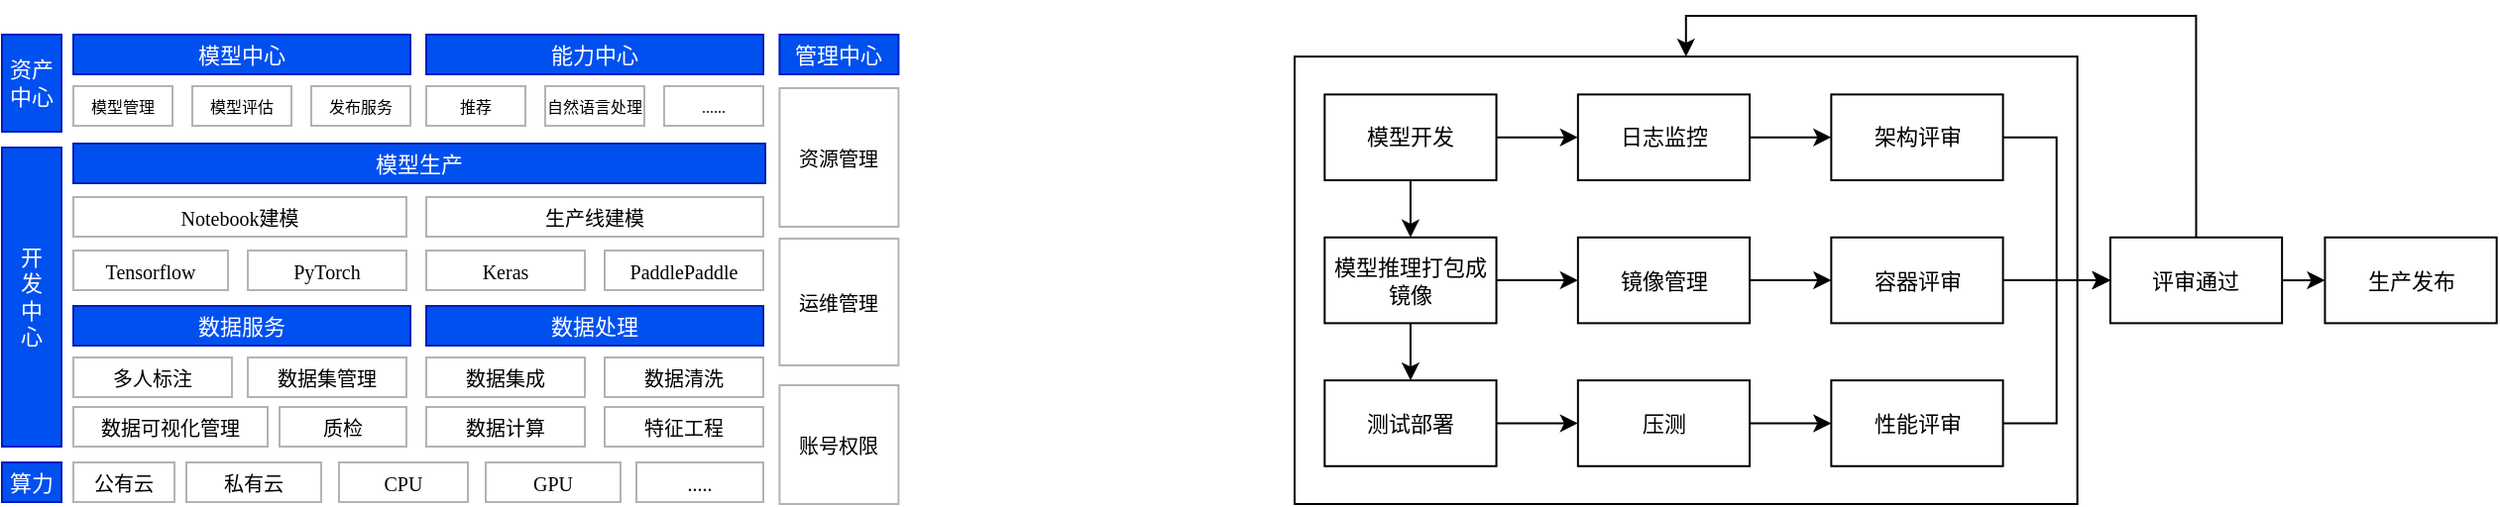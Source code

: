 <mxfile version="15.0.3" type="github">
  <diagram id="Ht1M8jgEwFfnCIfOTk4-" name="Page-1">
    <mxGraphModel dx="1791" dy="468" grid="0" gridSize="10" guides="1" tooltips="1" connect="1" arrows="1" fold="1" page="1" pageScale="1" pageWidth="827" pageHeight="1169" math="0" shadow="0">
      <root>
        <mxCell id="0" />
        <mxCell id="1" parent="0" />
        <mxCell id="sR6iaG6ek7NB8Ki9UmXm-3" value="公有云" style="rounded=0;whiteSpace=wrap;html=1;strokeColor=#B3B3B3;fontFamily=Times New Roman;fontSize=10;" parent="1" vertex="1">
          <mxGeometry x="-499" y="636.5" width="51" height="20" as="geometry" />
        </mxCell>
        <mxCell id="sR6iaG6ek7NB8Ki9UmXm-4" value="私有云" style="rounded=0;whiteSpace=wrap;html=1;strokeColor=#B3B3B3;fontFamily=Times New Roman;fontSize=10;" parent="1" vertex="1">
          <mxGeometry x="-442" y="636.5" width="68" height="20" as="geometry" />
        </mxCell>
        <mxCell id="sR6iaG6ek7NB8Ki9UmXm-5" value="CPU" style="rounded=0;whiteSpace=wrap;html=1;strokeColor=#B3B3B3;fontFamily=Times New Roman;fontSize=10;" parent="1" vertex="1">
          <mxGeometry x="-365" y="636.5" width="65" height="20" as="geometry" />
        </mxCell>
        <mxCell id="sR6iaG6ek7NB8Ki9UmXm-6" value="GPU" style="rounded=0;whiteSpace=wrap;html=1;strokeColor=#B3B3B3;fontFamily=Times New Roman;fontSize=10;" parent="1" vertex="1">
          <mxGeometry x="-291" y="636.5" width="68" height="20" as="geometry" />
        </mxCell>
        <mxCell id="sR6iaG6ek7NB8Ki9UmXm-7" value="&lt;div style=&quot;font-size: 10px;&quot;&gt;&lt;span style=&quot;font-size: 10px;&quot;&gt;.....&lt;/span&gt;&lt;/div&gt;" style="rounded=0;whiteSpace=wrap;html=1;align=center;strokeColor=#B3B3B3;fontFamily=Times New Roman;fontSize=10;" parent="1" vertex="1">
          <mxGeometry x="-215" y="636.5" width="64" height="20" as="geometry" />
        </mxCell>
        <mxCell id="sR6iaG6ek7NB8Ki9UmXm-8" value="算力" style="rounded=0;whiteSpace=wrap;html=1;fillColor=#0050ef;strokeColor=#001DBC;fontColor=#ffffff;fontFamily=Times New Roman;fontSize=11;" parent="1" vertex="1">
          <mxGeometry x="-535" y="636.5" width="30" height="20" as="geometry" />
        </mxCell>
        <mxCell id="sR6iaG6ek7NB8Ki9UmXm-14" value="数据集成" style="rounded=0;whiteSpace=wrap;html=1;strokeColor=#B3B3B3;fontFamily=Times New Roman;fontSize=10;" parent="1" vertex="1">
          <mxGeometry x="-321" y="583.5" width="80" height="20" as="geometry" />
        </mxCell>
        <mxCell id="sR6iaG6ek7NB8Ki9UmXm-15" value="数据清洗" style="rounded=0;whiteSpace=wrap;html=1;strokeColor=#B3B3B3;fontFamily=Times New Roman;fontSize=10;" parent="1" vertex="1">
          <mxGeometry x="-231" y="583.5" width="80" height="20" as="geometry" />
        </mxCell>
        <mxCell id="sR6iaG6ek7NB8Ki9UmXm-18" value="数据计算" style="rounded=0;whiteSpace=wrap;html=1;strokeColor=#B3B3B3;fontFamily=Times New Roman;fontSize=10;" parent="1" vertex="1">
          <mxGeometry x="-321" y="608.5" width="80" height="20" as="geometry" />
        </mxCell>
        <mxCell id="sR6iaG6ek7NB8Ki9UmXm-19" value="特征工程" style="rounded=0;whiteSpace=wrap;html=1;strokeColor=#B3B3B3;fontFamily=Times New Roman;fontSize=10;" parent="1" vertex="1">
          <mxGeometry x="-231" y="608.5" width="80" height="20" as="geometry" />
        </mxCell>
        <mxCell id="sR6iaG6ek7NB8Ki9UmXm-24" value="数据处理" style="rounded=0;whiteSpace=wrap;html=1;strokeColor=#001DBC;fillColor=#0050ef;fontColor=#ffffff;fontFamily=Times New Roman;fontSize=11;" parent="1" vertex="1">
          <mxGeometry x="-321" y="557.5" width="170" height="20" as="geometry" />
        </mxCell>
        <mxCell id="sR6iaG6ek7NB8Ki9UmXm-25" value="数据可视化管理" style="rounded=0;whiteSpace=wrap;html=1;strokeColor=#B3B3B3;fontFamily=Times New Roman;fontSize=10;" parent="1" vertex="1">
          <mxGeometry x="-499" y="608.5" width="98" height="20" as="geometry" />
        </mxCell>
        <mxCell id="sR6iaG6ek7NB8Ki9UmXm-26" value="多人标注" style="rounded=0;whiteSpace=wrap;html=1;strokeColor=#B3B3B3;fontFamily=Times New Roman;fontSize=10;" parent="1" vertex="1">
          <mxGeometry x="-499" y="583.5" width="80" height="20" as="geometry" />
        </mxCell>
        <mxCell id="sR6iaG6ek7NB8Ki9UmXm-28" value="开&lt;br style=&quot;font-size: 11px;&quot;&gt;发&lt;br style=&quot;font-size: 11px;&quot;&gt;中&lt;br style=&quot;font-size: 11px;&quot;&gt;心" style="rounded=0;whiteSpace=wrap;html=1;fillColor=#0050ef;strokeColor=#001DBC;fontColor=#ffffff;fontFamily=Times New Roman;fontSize=11;" parent="1" vertex="1">
          <mxGeometry x="-535" y="477.5" width="30" height="151" as="geometry" />
        </mxCell>
        <mxCell id="sR6iaG6ek7NB8Ki9UmXm-29" value="模型生产" style="rounded=0;whiteSpace=wrap;html=1;strokeColor=#001DBC;fillColor=#0050ef;fontColor=#ffffff;fontFamily=Times New Roman;fontSize=11;" parent="1" vertex="1">
          <mxGeometry x="-499" y="475.5" width="349" height="20" as="geometry" />
        </mxCell>
        <mxCell id="sR6iaG6ek7NB8Ki9UmXm-31" value="Notebook建模" style="rounded=0;whiteSpace=wrap;html=1;strokeColor=#B3B3B3;fontFamily=Times New Roman;fontSize=10;" parent="1" vertex="1">
          <mxGeometry x="-499" y="502.5" width="168" height="20" as="geometry" />
        </mxCell>
        <mxCell id="sR6iaG6ek7NB8Ki9UmXm-33" value="生产线建模" style="rounded=0;whiteSpace=wrap;html=1;strokeColor=#B3B3B3;fontFamily=Times New Roman;fontSize=10;" parent="1" vertex="1">
          <mxGeometry x="-321" y="502.5" width="170" height="20" as="geometry" />
        </mxCell>
        <mxCell id="sR6iaG6ek7NB8Ki9UmXm-34" value="Tensorflow" style="rounded=0;whiteSpace=wrap;html=1;strokeColor=#B3B3B3;fontFamily=Times New Roman;fontSize=10;" parent="1" vertex="1">
          <mxGeometry x="-499" y="529.5" width="78" height="20" as="geometry" />
        </mxCell>
        <mxCell id="sR6iaG6ek7NB8Ki9UmXm-35" value="PyTorch" style="rounded=0;whiteSpace=wrap;html=1;strokeColor=#B3B3B3;fontFamily=Times New Roman;fontSize=10;" parent="1" vertex="1">
          <mxGeometry x="-411" y="529.5" width="80" height="20" as="geometry" />
        </mxCell>
        <mxCell id="sR6iaG6ek7NB8Ki9UmXm-36" value="Keras" style="rounded=0;whiteSpace=wrap;html=1;strokeColor=#B3B3B3;fontFamily=Times New Roman;fontSize=10;" parent="1" vertex="1">
          <mxGeometry x="-321" y="529.5" width="80" height="20" as="geometry" />
        </mxCell>
        <mxCell id="sR6iaG6ek7NB8Ki9UmXm-37" value="PaddlePaddle" style="rounded=0;whiteSpace=wrap;html=1;strokeColor=#B3B3B3;fontSize=10;fontFamily=Times New Roman;" parent="1" vertex="1">
          <mxGeometry x="-231" y="529.5" width="80" height="20" as="geometry" />
        </mxCell>
        <mxCell id="sR6iaG6ek7NB8Ki9UmXm-38" value="&lt;span style=&quot;font-size: 10px;&quot;&gt;账号权限&lt;/span&gt;" style="rounded=0;whiteSpace=wrap;html=1;fontFamily=Times New Roman;fontSize=10;strokeColor=#B3B3B3;" parent="1" vertex="1">
          <mxGeometry x="-142.79" y="597.5" width="60" height="60" as="geometry" />
        </mxCell>
        <mxCell id="sR6iaG6ek7NB8Ki9UmXm-39" value="&lt;span style=&quot;font-size: 10px&quot;&gt;运维管理&lt;/span&gt;" style="rounded=0;whiteSpace=wrap;html=1;fontFamily=Times New Roman;fontSize=10;strokeColor=#B3B3B3;" parent="1" vertex="1">
          <mxGeometry x="-142.79" y="523.5" width="60" height="64" as="geometry" />
        </mxCell>
        <mxCell id="sR6iaG6ek7NB8Ki9UmXm-40" value="&lt;span style=&quot;font-size: 10px&quot;&gt;资源管理&lt;/span&gt;" style="rounded=0;whiteSpace=wrap;html=1;fontFamily=Times New Roman;fontSize=10;strokeColor=#B3B3B3;" parent="1" vertex="1">
          <mxGeometry x="-142.79" y="447.5" width="60" height="70" as="geometry" />
        </mxCell>
        <mxCell id="sR6iaG6ek7NB8Ki9UmXm-41" value="管理中心" style="rounded=0;whiteSpace=wrap;html=1;strokeColor=#001DBC;fillColor=#0050ef;fontColor=#ffffff;fontFamily=Times New Roman;fontSize=11;" parent="1" vertex="1">
          <mxGeometry x="-142.79" y="420.5" width="60" height="20" as="geometry" />
        </mxCell>
        <mxCell id="sR6iaG6ek7NB8Ki9UmXm-42" value="资产中心" style="rounded=0;whiteSpace=wrap;html=1;fillColor=#0050ef;strokeColor=#001DBC;fontColor=#ffffff;fontFamily=Times New Roman;fontSize=11;" parent="1" vertex="1">
          <mxGeometry x="-535" y="420.5" width="30" height="49" as="geometry" />
        </mxCell>
        <mxCell id="sR6iaG6ek7NB8Ki9UmXm-47" value="模型管理" style="rounded=0;whiteSpace=wrap;html=1;strokeColor=#B3B3B3;fontFamily=Times New Roman;fontSize=8;" parent="1" vertex="1">
          <mxGeometry x="-499" y="446.5" width="50" height="20" as="geometry" />
        </mxCell>
        <mxCell id="sR6iaG6ek7NB8Ki9UmXm-48" value="模型评估" style="rounded=0;whiteSpace=wrap;html=1;strokeColor=#B3B3B3;fontFamily=Times New Roman;fontSize=8;" parent="1" vertex="1">
          <mxGeometry x="-439" y="446.5" width="50" height="20" as="geometry" />
        </mxCell>
        <mxCell id="sR6iaG6ek7NB8Ki9UmXm-49" value="发布服务" style="rounded=0;whiteSpace=wrap;html=1;strokeColor=#B3B3B3;fontFamily=Times New Roman;fontSize=8;" parent="1" vertex="1">
          <mxGeometry x="-379" y="446.5" width="50" height="20" as="geometry" />
        </mxCell>
        <mxCell id="sR6iaG6ek7NB8Ki9UmXm-50" value="模型中心" style="rounded=0;whiteSpace=wrap;html=1;strokeColor=#001DBC;fillColor=#0050ef;fontColor=#ffffff;fontFamily=Times New Roman;fontSize=11;" parent="1" vertex="1">
          <mxGeometry x="-499" y="420.5" width="170" height="20" as="geometry" />
        </mxCell>
        <mxCell id="sR6iaG6ek7NB8Ki9UmXm-51" value="推荐" style="rounded=0;whiteSpace=wrap;html=1;strokeColor=#B3B3B3;fontFamily=Times New Roman;fontSize=8;" parent="1" vertex="1">
          <mxGeometry x="-321" y="446.5" width="50" height="20" as="geometry" />
        </mxCell>
        <mxCell id="sR6iaG6ek7NB8Ki9UmXm-52" value="自然语言处理" style="rounded=0;whiteSpace=wrap;html=1;strokeColor=#B3B3B3;fontFamily=Times New Roman;fontSize=8;" parent="1" vertex="1">
          <mxGeometry x="-261" y="446.5" width="50" height="20" as="geometry" />
        </mxCell>
        <mxCell id="sR6iaG6ek7NB8Ki9UmXm-53" value="......" style="rounded=0;whiteSpace=wrap;html=1;strokeColor=#B3B3B3;fontFamily=Times New Roman;fontSize=8;" parent="1" vertex="1">
          <mxGeometry x="-201" y="446.5" width="50" height="20" as="geometry" />
        </mxCell>
        <mxCell id="sR6iaG6ek7NB8Ki9UmXm-54" value="能力中心" style="rounded=0;whiteSpace=wrap;html=1;strokeColor=#001DBC;fillColor=#0050ef;fontColor=#ffffff;fontFamily=Times New Roman;fontSize=11;" parent="1" vertex="1">
          <mxGeometry x="-321" y="420.5" width="170" height="20" as="geometry" />
        </mxCell>
        <mxCell id="sR6iaG6ek7NB8Ki9UmXm-55" value="数据服务" style="rounded=0;whiteSpace=wrap;html=1;strokeColor=#001DBC;fillColor=#0050ef;fontColor=#ffffff;fontFamily=Times New Roman;fontSize=11;" parent="1" vertex="1">
          <mxGeometry x="-499" y="557.5" width="170" height="20" as="geometry" />
        </mxCell>
        <mxCell id="sR6iaG6ek7NB8Ki9UmXm-56" value="数据集管理" style="rounded=0;whiteSpace=wrap;html=1;strokeColor=#B3B3B3;fontFamily=Times New Roman;fontSize=10;" parent="1" vertex="1">
          <mxGeometry x="-411" y="583.5" width="80" height="20" as="geometry" />
        </mxCell>
        <mxCell id="sR6iaG6ek7NB8Ki9UmXm-57" value="质检" style="rounded=0;whiteSpace=wrap;html=1;strokeColor=#B3B3B3;fontFamily=Times New Roman;fontSize=10;" parent="1" vertex="1">
          <mxGeometry x="-395" y="608.5" width="64" height="20" as="geometry" />
        </mxCell>
        <mxCell id="BQewnQ1yaA_XMFttYY26-47" value="" style="group" vertex="1" connectable="0" parent="1">
          <mxGeometry x="117" y="411" width="606.33" height="246.5" as="geometry" />
        </mxCell>
        <mxCell id="BQewnQ1yaA_XMFttYY26-40" value="" style="rounded=0;whiteSpace=wrap;html=1;fontSize=11;fillColor=#ffffff;" vertex="1" parent="BQewnQ1yaA_XMFttYY26-47">
          <mxGeometry y="20.572" width="394.836" height="225.928" as="geometry" />
        </mxCell>
        <mxCell id="BQewnQ1yaA_XMFttYY26-10" value="模型开发" style="rounded=0;whiteSpace=wrap;html=1;fontSize=11;fillColor=#ffffff;" vertex="1" parent="BQewnQ1yaA_XMFttYY26-47">
          <mxGeometry x="15.158" y="39.7" width="86.619" height="43.309" as="geometry" />
        </mxCell>
        <mxCell id="BQewnQ1yaA_XMFttYY26-11" value="模型推理打包成镜像" style="rounded=0;whiteSpace=wrap;html=1;fontSize=11;fillColor=#ffffff;" vertex="1" parent="BQewnQ1yaA_XMFttYY26-47">
          <mxGeometry x="15.158" y="111.881" width="86.619" height="43.309" as="geometry" />
        </mxCell>
        <mxCell id="BQewnQ1yaA_XMFttYY26-19" style="edgeStyle=orthogonalEdgeStyle;rounded=0;orthogonalLoop=1;jettySize=auto;html=1;exitX=0.5;exitY=1;exitDx=0;exitDy=0;entryX=0.5;entryY=0;entryDx=0;entryDy=0;fontSize=11;" edge="1" parent="BQewnQ1yaA_XMFttYY26-47" source="BQewnQ1yaA_XMFttYY26-10" target="BQewnQ1yaA_XMFttYY26-11">
          <mxGeometry relative="1" as="geometry" />
        </mxCell>
        <mxCell id="BQewnQ1yaA_XMFttYY26-12" value="镜像管理" style="rounded=0;whiteSpace=wrap;html=1;fontSize=11;fillColor=#ffffff;" vertex="1" parent="BQewnQ1yaA_XMFttYY26-47">
          <mxGeometry x="142.921" y="111.881" width="86.619" height="43.309" as="geometry" />
        </mxCell>
        <mxCell id="BQewnQ1yaA_XMFttYY26-22" style="edgeStyle=orthogonalEdgeStyle;rounded=0;orthogonalLoop=1;jettySize=auto;html=1;exitX=1;exitY=0.5;exitDx=0;exitDy=0;entryX=0;entryY=0.5;entryDx=0;entryDy=0;fontSize=11;" edge="1" parent="BQewnQ1yaA_XMFttYY26-47" source="BQewnQ1yaA_XMFttYY26-11" target="BQewnQ1yaA_XMFttYY26-12">
          <mxGeometry relative="1" as="geometry" />
        </mxCell>
        <mxCell id="BQewnQ1yaA_XMFttYY26-13" value="测试部署" style="rounded=0;whiteSpace=wrap;html=1;fontSize=11;fillColor=#ffffff;" vertex="1" parent="BQewnQ1yaA_XMFttYY26-47">
          <mxGeometry x="15.158" y="184.063" width="86.619" height="43.309" as="geometry" />
        </mxCell>
        <mxCell id="BQewnQ1yaA_XMFttYY26-20" style="edgeStyle=orthogonalEdgeStyle;rounded=0;orthogonalLoop=1;jettySize=auto;html=1;exitX=0.5;exitY=1;exitDx=0;exitDy=0;entryX=0.5;entryY=0;entryDx=0;entryDy=0;fontSize=11;" edge="1" parent="BQewnQ1yaA_XMFttYY26-47" source="BQewnQ1yaA_XMFttYY26-11" target="BQewnQ1yaA_XMFttYY26-13">
          <mxGeometry relative="1" as="geometry" />
        </mxCell>
        <mxCell id="BQewnQ1yaA_XMFttYY26-15" value="压测" style="rounded=0;whiteSpace=wrap;html=1;fontSize=11;fillColor=#ffffff;" vertex="1" parent="BQewnQ1yaA_XMFttYY26-47">
          <mxGeometry x="142.921" y="184.063" width="86.619" height="43.309" as="geometry" />
        </mxCell>
        <mxCell id="BQewnQ1yaA_XMFttYY26-21" style="edgeStyle=orthogonalEdgeStyle;rounded=0;orthogonalLoop=1;jettySize=auto;html=1;exitX=1;exitY=0.5;exitDx=0;exitDy=0;entryX=0;entryY=0.5;entryDx=0;entryDy=0;fontSize=11;" edge="1" parent="BQewnQ1yaA_XMFttYY26-47" source="BQewnQ1yaA_XMFttYY26-13" target="BQewnQ1yaA_XMFttYY26-15">
          <mxGeometry relative="1" as="geometry" />
        </mxCell>
        <mxCell id="BQewnQ1yaA_XMFttYY26-46" style="edgeStyle=orthogonalEdgeStyle;rounded=0;orthogonalLoop=1;jettySize=auto;html=1;exitX=0.5;exitY=0;exitDx=0;exitDy=0;entryX=0.5;entryY=0;entryDx=0;entryDy=0;fontSize=11;" edge="1" parent="BQewnQ1yaA_XMFttYY26-47" source="BQewnQ1yaA_XMFttYY26-16" target="BQewnQ1yaA_XMFttYY26-40">
          <mxGeometry relative="1" as="geometry">
            <Array as="points">
              <mxPoint x="454.747" />
              <mxPoint x="197.779" />
            </Array>
          </mxGeometry>
        </mxCell>
        <mxCell id="BQewnQ1yaA_XMFttYY26-16" value="评审通过" style="rounded=0;whiteSpace=wrap;html=1;fontSize=11;fillColor=#ffffff;" vertex="1" parent="BQewnQ1yaA_XMFttYY26-47">
          <mxGeometry x="411.438" y="111.881" width="86.619" height="43.309" as="geometry" />
        </mxCell>
        <mxCell id="BQewnQ1yaA_XMFttYY26-29" style="edgeStyle=orthogonalEdgeStyle;rounded=0;orthogonalLoop=1;jettySize=auto;html=1;exitX=1;exitY=0.5;exitDx=0;exitDy=0;entryX=0;entryY=0.5;entryDx=0;entryDy=0;fontSize=11;" edge="1" parent="BQewnQ1yaA_XMFttYY26-47" source="BQewnQ1yaA_XMFttYY26-17" target="BQewnQ1yaA_XMFttYY26-16">
          <mxGeometry relative="1" as="geometry" />
        </mxCell>
        <mxCell id="BQewnQ1yaA_XMFttYY26-17" value="容器评审" style="rounded=0;whiteSpace=wrap;html=1;fontSize=11;fillColor=#ffffff;" vertex="1" parent="BQewnQ1yaA_XMFttYY26-47">
          <mxGeometry x="270.683" y="111.881" width="86.619" height="43.309" as="geometry" />
        </mxCell>
        <mxCell id="BQewnQ1yaA_XMFttYY26-23" style="edgeStyle=orthogonalEdgeStyle;rounded=0;orthogonalLoop=1;jettySize=auto;html=1;exitX=1;exitY=0.5;exitDx=0;exitDy=0;fontSize=11;" edge="1" parent="BQewnQ1yaA_XMFttYY26-47" source="BQewnQ1yaA_XMFttYY26-12" target="BQewnQ1yaA_XMFttYY26-17">
          <mxGeometry relative="1" as="geometry" />
        </mxCell>
        <mxCell id="BQewnQ1yaA_XMFttYY26-28" style="edgeStyle=orthogonalEdgeStyle;rounded=0;orthogonalLoop=1;jettySize=auto;html=1;exitX=1;exitY=0.5;exitDx=0;exitDy=0;entryX=0;entryY=0.5;entryDx=0;entryDy=0;fontSize=11;" edge="1" parent="BQewnQ1yaA_XMFttYY26-47" source="BQewnQ1yaA_XMFttYY26-18" target="BQewnQ1yaA_XMFttYY26-16">
          <mxGeometry relative="1" as="geometry" />
        </mxCell>
        <mxCell id="BQewnQ1yaA_XMFttYY26-18" value="架构评审" style="rounded=0;whiteSpace=wrap;html=1;fontSize=11;fillColor=#ffffff;" vertex="1" parent="BQewnQ1yaA_XMFttYY26-47">
          <mxGeometry x="270.683" y="39.7" width="86.619" height="43.309" as="geometry" />
        </mxCell>
        <mxCell id="BQewnQ1yaA_XMFttYY26-31" style="edgeStyle=orthogonalEdgeStyle;rounded=0;orthogonalLoop=1;jettySize=auto;html=1;exitX=1;exitY=0.5;exitDx=0;exitDy=0;entryX=0;entryY=0.5;entryDx=0;entryDy=0;fontSize=11;" edge="1" parent="BQewnQ1yaA_XMFttYY26-47" source="BQewnQ1yaA_XMFttYY26-26" target="BQewnQ1yaA_XMFttYY26-16">
          <mxGeometry relative="1" as="geometry" />
        </mxCell>
        <mxCell id="BQewnQ1yaA_XMFttYY26-26" value="性能评审" style="rounded=0;whiteSpace=wrap;html=1;fontSize=11;fillColor=#ffffff;" vertex="1" parent="BQewnQ1yaA_XMFttYY26-47">
          <mxGeometry x="270.683" y="184.063" width="86.619" height="43.309" as="geometry" />
        </mxCell>
        <mxCell id="BQewnQ1yaA_XMFttYY26-27" style="edgeStyle=orthogonalEdgeStyle;rounded=0;orthogonalLoop=1;jettySize=auto;html=1;exitX=1;exitY=0.5;exitDx=0;exitDy=0;fontSize=11;" edge="1" parent="BQewnQ1yaA_XMFttYY26-47" source="BQewnQ1yaA_XMFttYY26-15" target="BQewnQ1yaA_XMFttYY26-26">
          <mxGeometry relative="1" as="geometry" />
        </mxCell>
        <mxCell id="BQewnQ1yaA_XMFttYY26-34" value="生产发布" style="rounded=0;whiteSpace=wrap;html=1;fontSize=11;fillColor=#ffffff;" vertex="1" parent="BQewnQ1yaA_XMFttYY26-47">
          <mxGeometry x="519.711" y="111.881" width="86.619" height="43.309" as="geometry" />
        </mxCell>
        <mxCell id="BQewnQ1yaA_XMFttYY26-36" style="edgeStyle=orthogonalEdgeStyle;rounded=0;orthogonalLoop=1;jettySize=auto;html=1;exitX=1;exitY=0.5;exitDx=0;exitDy=0;entryX=0;entryY=0.5;entryDx=0;entryDy=0;fontSize=11;" edge="1" parent="BQewnQ1yaA_XMFttYY26-47" source="BQewnQ1yaA_XMFttYY26-16" target="BQewnQ1yaA_XMFttYY26-34">
          <mxGeometry relative="1" as="geometry" />
        </mxCell>
        <mxCell id="BQewnQ1yaA_XMFttYY26-45" style="edgeStyle=orthogonalEdgeStyle;rounded=0;orthogonalLoop=1;jettySize=auto;html=1;exitX=1;exitY=0.5;exitDx=0;exitDy=0;fontSize=11;" edge="1" parent="BQewnQ1yaA_XMFttYY26-47" source="BQewnQ1yaA_XMFttYY26-43" target="BQewnQ1yaA_XMFttYY26-18">
          <mxGeometry relative="1" as="geometry" />
        </mxCell>
        <mxCell id="BQewnQ1yaA_XMFttYY26-43" value="日志监控" style="rounded=0;whiteSpace=wrap;html=1;shadow=0;fontSize=11;fillColor=#ffffff;" vertex="1" parent="BQewnQ1yaA_XMFttYY26-47">
          <mxGeometry x="142.921" y="39.7" width="86.619" height="43.309" as="geometry" />
        </mxCell>
        <mxCell id="BQewnQ1yaA_XMFttYY26-44" style="edgeStyle=orthogonalEdgeStyle;rounded=0;orthogonalLoop=1;jettySize=auto;html=1;exitX=1;exitY=0.5;exitDx=0;exitDy=0;entryX=0;entryY=0.5;entryDx=0;entryDy=0;fontSize=11;" edge="1" parent="BQewnQ1yaA_XMFttYY26-47" source="BQewnQ1yaA_XMFttYY26-10" target="BQewnQ1yaA_XMFttYY26-43">
          <mxGeometry relative="1" as="geometry" />
        </mxCell>
      </root>
    </mxGraphModel>
  </diagram>
</mxfile>
